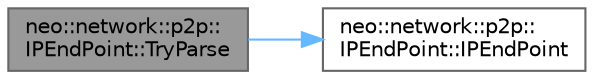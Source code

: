 digraph "neo::network::p2p::IPEndPoint::TryParse"
{
 // LATEX_PDF_SIZE
  bgcolor="transparent";
  edge [fontname=Helvetica,fontsize=10,labelfontname=Helvetica,labelfontsize=10];
  node [fontname=Helvetica,fontsize=10,shape=box,height=0.2,width=0.4];
  rankdir="LR";
  Node1 [id="Node000001",label="neo::network::p2p::\lIPEndPoint::TryParse",height=0.2,width=0.4,color="gray40", fillcolor="grey60", style="filled", fontcolor="black",tooltip="Tries to parse a string representation of an IPEndPoint."];
  Node1 -> Node2 [id="edge1_Node000001_Node000002",color="steelblue1",style="solid",tooltip=" "];
  Node2 [id="Node000002",label="neo::network::p2p::\lIPEndPoint::IPEndPoint",height=0.2,width=0.4,color="grey40", fillcolor="white", style="filled",URL="$classneo_1_1network_1_1p2p_1_1_i_p_end_point.html#a7629e2e379abaeed364f54a522db2445",tooltip="Constructs an empty IPEndPoint."];
}
